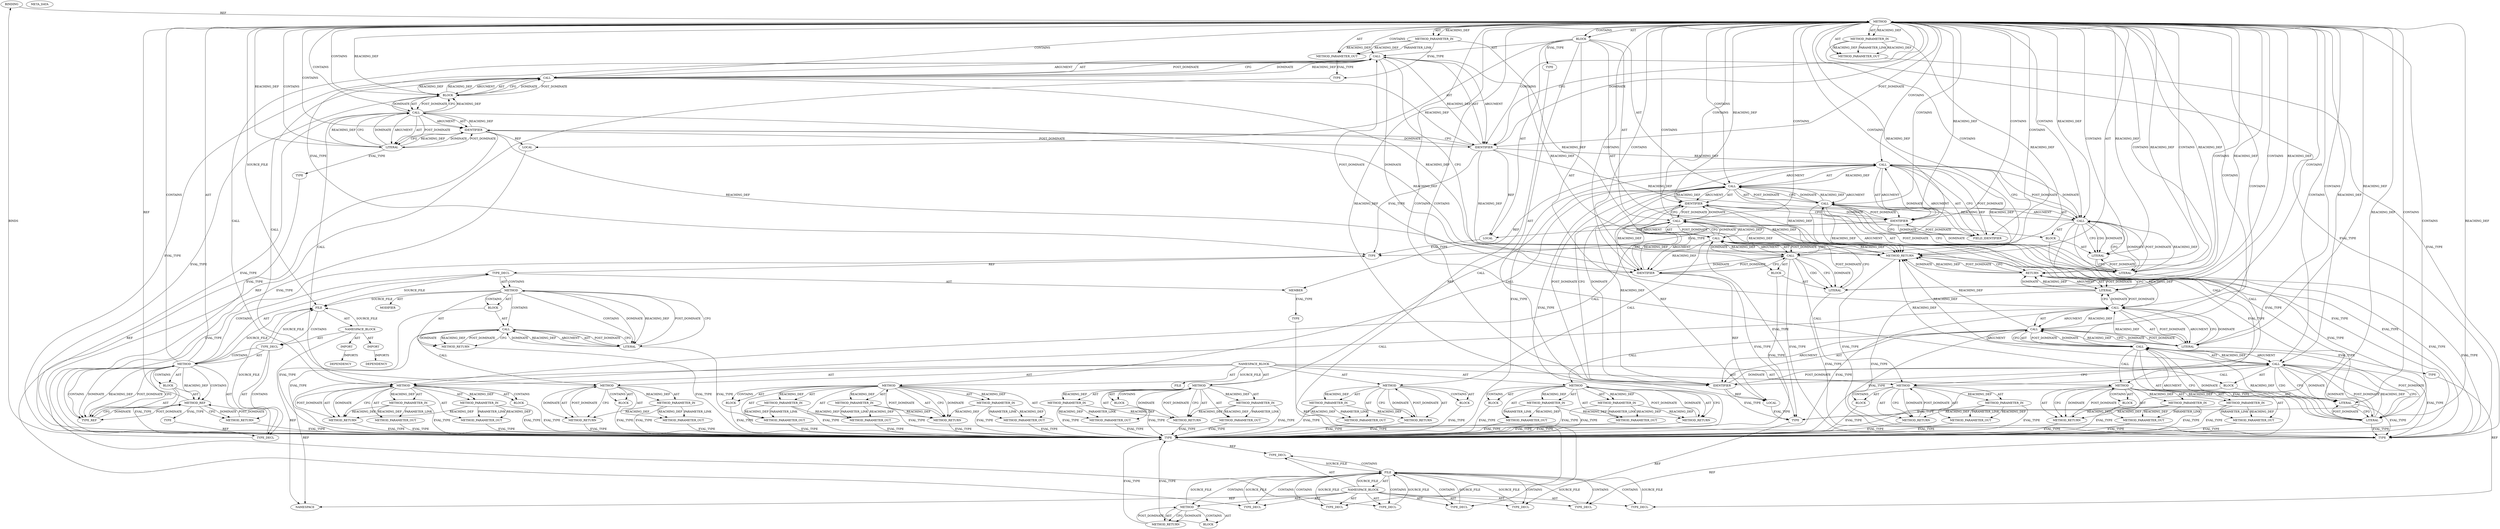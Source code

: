 digraph {
  "21474836480" [label="BINDING" METHOD_FULL_NAME="main" NAME="main" SIGNATURE="int(int,char[]*)"];
  "25769803776" [label="BLOCK" ARGUMENT_INDEX="-1" CODE="<empty>" ORDER="1" TYPE_FULL_NAME="ANY"];
  "25769803777" [label="BLOCK" ARGUMENT_INDEX="-1" CODE="{
	struct str_t container = {.data=\"This is a long string...\\0\"};
	char str[MAX_SIZE];
	// Often Misused String Management:
	// Buffer overflow with strcpy function
	strncpy(str, container.data, MAX_SIZE - 1);					/* FIX */
	str[MAX_SIZE - 1] = '\\0';
	return 0;
}" COLUMN_NUMBER="1" LINE_NUMBER="23" ORDER="3" TYPE_FULL_NAME="void"];
  "25769803778" [label="BLOCK" ARGUMENT_INDEX="1" CODE="<empty>" COLUMN_NUMBER="28" LINE_NUMBER="24" ORDER="1" TYPE_FULL_NAME="ANY"];
  "25769803779" [label="BLOCK" ARGUMENT_INDEX="1" CODE="<empty>" COLUMN_NUMBER="11" LINE_NUMBER="25" ORDER="1" TYPE_FULL_NAME="ANY"];
  "25769803780" [label="BLOCK" ARGUMENT_INDEX="1" CODE="<empty>" COLUMN_NUMBER="31" LINE_NUMBER="28" ORDER="1" TYPE_FULL_NAME="ANY"];
  "25769803781" [label="BLOCK" ARGUMENT_INDEX="1" CODE="<empty>" COLUMN_NUMBER="6" LINE_NUMBER="29" ORDER="1" TYPE_FULL_NAME="ANY"];
  "25769803782" [label="BLOCK" ARGUMENT_INDEX="-1" CODE="<empty>" COLUMN_NUMBER="1" LINE_NUMBER="1" ORDER="1" TYPE_FULL_NAME="ANY"];
  "25769803783" [label="BLOCK" ARGUMENT_INDEX="-1" CODE="<empty>" ORDER="1" TYPE_FULL_NAME="ANY"];
  "25769803784" [label="BLOCK" ARGUMENT_INDEX="1" CODE="<empty>" ORDER="1" TYPE_FULL_NAME="ANY"];
  "25769803785" [label="BLOCK" ARGUMENT_INDEX="1" CODE="<empty>" ORDER="1" TYPE_FULL_NAME="ANY"];
  "25769803786" [label="BLOCK" ARGUMENT_INDEX="1" CODE="<empty>" ORDER="1" TYPE_FULL_NAME="ANY"];
  "25769803787" [label="BLOCK" ARGUMENT_INDEX="1" CODE="<empty>" ORDER="1" TYPE_FULL_NAME="ANY"];
  "25769803788" [label="BLOCK" ARGUMENT_INDEX="1" CODE="<empty>" ORDER="1" TYPE_FULL_NAME="ANY"];
  "25769803789" [label="BLOCK" ARGUMENT_INDEX="1" CODE="<empty>" ORDER="1" TYPE_FULL_NAME="ANY"];
  "25769803790" [label="BLOCK" ARGUMENT_INDEX="1" CODE="<empty>" ORDER="1" TYPE_FULL_NAME="ANY"];
  "25769803791" [label="BLOCK" ARGUMENT_INDEX="1" CODE="<empty>" ORDER="1" TYPE_FULL_NAME="ANY"];
  "30064771072" [label="CALL" ARGUMENT_INDEX="-1" CODE="data[25]" COLUMN_NUMBER="7" DISPATCH_TYPE="STATIC_DISPATCH" LINE_NUMBER="19" METHOD_FULL_NAME="<operator>.arrayInitializer" NAME="<operator>.arrayInitializer" ORDER="1" SIGNATURE="" TYPE_FULL_NAME="ANY"];
  "30064771073" [label="CALL" ARGUMENT_INDEX="2" CODE="container = {.data=\"This is a long string...\\0\"}" COLUMN_NUMBER="15" DISPATCH_TYPE="STATIC_DISPATCH" LINE_NUMBER="24" METHOD_FULL_NAME="<operator>.assignment" NAME="<operator>.assignment" ORDER="2" SIGNATURE="" TYPE_FULL_NAME="str_t"];
  "30064771074" [label="CALL" ARGUMENT_INDEX="2" CODE="{.data=\"This is a long string...\\0\"}" COLUMN_NUMBER="27" DISPATCH_TYPE="STATIC_DISPATCH" LINE_NUMBER="24" METHOD_FULL_NAME="<operator>.arrayInitializer" NAME="<operator>.arrayInitializer" ORDER="2" SIGNATURE="" TYPE_FULL_NAME="ANY"];
  "30064771075" [label="CALL" ARGUMENT_INDEX="1" CODE=".data=\"This is a long string...\\0\"" COLUMN_NUMBER="28" DISPATCH_TYPE="STATIC_DISPATCH" LINE_NUMBER="24" METHOD_FULL_NAME="<operator>.assignment" NAME="<operator>.assignment" ORDER="1" SIGNATURE="" TYPE_FULL_NAME="ANY"];
  "30064771076" [label="CALL" ARGUMENT_INDEX="2" CODE="str[MAX_SIZE]" COLUMN_NUMBER="7" DISPATCH_TYPE="STATIC_DISPATCH" LINE_NUMBER="25" METHOD_FULL_NAME="<operator>.assignment" NAME="<operator>.assignment" ORDER="4" SIGNATURE="" TYPE_FULL_NAME="char[10]"];
  "30064771077" [label="CALL" ARGUMENT_INDEX="2" CODE="str[MAX_SIZE]" COLUMN_NUMBER="7" DISPATCH_TYPE="STATIC_DISPATCH" LINE_NUMBER="25" METHOD_FULL_NAME="<operator>.alloc" NAME="<operator>.alloc" ORDER="2" SIGNATURE="" TYPE_FULL_NAME="char[10]"];
  "30064771078" [label="CALL" ARGUMENT_INDEX="1" CODE="MAX_SIZE" COLUMN_NUMBER="11" DISPATCH_TYPE="INLINED" LINE_NUMBER="25" METHOD_FULL_NAME="misused_string_fct_container-good.c:16:16:MAX_SIZE:0" NAME="MAX_SIZE" ORDER="1" SIGNATURE="" TYPE_FULL_NAME="int"];
  "30064771079" [label="CALL" ARGUMENT_INDEX="-1" CODE="strncpy(str, container.data, MAX_SIZE - 1)" COLUMN_NUMBER="2" DISPATCH_TYPE="STATIC_DISPATCH" LINE_NUMBER="28" METHOD_FULL_NAME="strncpy" NAME="strncpy" ORDER="5" SIGNATURE="" TYPE_FULL_NAME="ANY"];
  "30064771080" [label="CALL" ARGUMENT_INDEX="2" CODE="container.data" COLUMN_NUMBER="15" DISPATCH_TYPE="STATIC_DISPATCH" LINE_NUMBER="28" METHOD_FULL_NAME="<operator>.fieldAccess" NAME="<operator>.fieldAccess" ORDER="2" SIGNATURE="" TYPE_FULL_NAME="ANY"];
  "30064771081" [label="CALL" ARGUMENT_INDEX="3" CODE="MAX_SIZE - 1" COLUMN_NUMBER="31" DISPATCH_TYPE="STATIC_DISPATCH" LINE_NUMBER="28" METHOD_FULL_NAME="<operator>.subtraction" NAME="<operator>.subtraction" ORDER="3" SIGNATURE="" TYPE_FULL_NAME="ANY"];
  "30064771082" [label="CALL" ARGUMENT_INDEX="1" CODE="MAX_SIZE" COLUMN_NUMBER="31" DISPATCH_TYPE="INLINED" LINE_NUMBER="28" METHOD_FULL_NAME="misused_string_fct_container-good.c:16:16:MAX_SIZE:0" NAME="MAX_SIZE" ORDER="1" SIGNATURE="" TYPE_FULL_NAME="int"];
  "30064771083" [label="CALL" ARGUMENT_INDEX="-1" CODE="str[MAX_SIZE - 1] = '\\0'" COLUMN_NUMBER="2" DISPATCH_TYPE="STATIC_DISPATCH" LINE_NUMBER="29" METHOD_FULL_NAME="<operator>.assignment" NAME="<operator>.assignment" ORDER="6" SIGNATURE="" TYPE_FULL_NAME="ANY"];
  "30064771084" [label="CALL" ARGUMENT_INDEX="1" CODE="str[MAX_SIZE - 1]" COLUMN_NUMBER="2" DISPATCH_TYPE="STATIC_DISPATCH" LINE_NUMBER="29" METHOD_FULL_NAME="<operator>.indirectIndexAccess" NAME="<operator>.indirectIndexAccess" ORDER="1" SIGNATURE="" TYPE_FULL_NAME="ANY"];
  "30064771085" [label="CALL" ARGUMENT_INDEX="2" CODE="MAX_SIZE - 1" COLUMN_NUMBER="6" DISPATCH_TYPE="STATIC_DISPATCH" LINE_NUMBER="29" METHOD_FULL_NAME="<operator>.subtraction" NAME="<operator>.subtraction" ORDER="2" SIGNATURE="" TYPE_FULL_NAME="ANY"];
  "30064771086" [label="CALL" ARGUMENT_INDEX="1" CODE="MAX_SIZE" COLUMN_NUMBER="6" DISPATCH_TYPE="INLINED" LINE_NUMBER="29" METHOD_FULL_NAME="misused_string_fct_container-good.c:16:16:MAX_SIZE:0" NAME="MAX_SIZE" ORDER="1" SIGNATURE="" TYPE_FULL_NAME="int"];
  "51539607552" [label="DEPENDENCY" DEPENDENCY_GROUP_ID="stdlib.h" NAME="stdlib.h" VERSION="include"];
  "51539607553" [label="DEPENDENCY" DEPENDENCY_GROUP_ID="string.h" NAME="string.h" VERSION="include"];
  "55834574848" [label="FIELD_IDENTIFIER" ARGUMENT_INDEX="2" CANONICAL_NAME="data" CODE="data" COLUMN_NUMBER="15" LINE_NUMBER="28" ORDER="2"];
  "60129542144" [label="FILE" CODE="<empty>" CONTENT="<empty>" NAME="misused_string_fct_container-good.c" ORDER="0"];
  "60129542145" [label="FILE" CODE="<empty>" CONTENT="<empty>" NAME="<includes>" ORDER="1"];
  "60129542146" [label="FILE" CODE="<empty>" CONTENT="<empty>" NAME="<unknown>" ORDER="0"];
  "68719476736" [label="IDENTIFIER" ARGUMENT_INDEX="1" CODE="container" COLUMN_NUMBER="15" LINE_NUMBER="24" NAME="container" ORDER="1" TYPE_FULL_NAME="str_t"];
  "68719476737" [label="IDENTIFIER" ARGUMENT_INDEX="1" CODE="data" COLUMN_NUMBER="29" LINE_NUMBER="24" NAME="data" ORDER="1" TYPE_FULL_NAME="ANY"];
  "68719476738" [label="IDENTIFIER" ARGUMENT_INDEX="1" CODE="str" COLUMN_NUMBER="7" LINE_NUMBER="25" NAME="str" ORDER="1" TYPE_FULL_NAME="char[10]"];
  "68719476739" [label="IDENTIFIER" ARGUMENT_INDEX="1" CODE="str" COLUMN_NUMBER="10" LINE_NUMBER="28" NAME="str" ORDER="1" TYPE_FULL_NAME="char[10]"];
  "68719476740" [label="IDENTIFIER" ARGUMENT_INDEX="1" CODE="container" COLUMN_NUMBER="15" LINE_NUMBER="28" NAME="container" ORDER="1" TYPE_FULL_NAME="str_t"];
  "68719476741" [label="IDENTIFIER" ARGUMENT_INDEX="1" CODE="str" COLUMN_NUMBER="2" LINE_NUMBER="29" NAME="str" ORDER="1" TYPE_FULL_NAME="char[10]"];
  "73014444032" [label="IMPORT" CODE="#include <stdlib.h>" COLUMN_NUMBER="1" IMPORTED_AS="stdlib.h" IMPORTED_ENTITY="stdlib.h" LINE_NUMBER="13" ORDER="1"];
  "73014444033" [label="IMPORT" CODE="#include <string.h>" COLUMN_NUMBER="1" IMPORTED_AS="string.h" IMPORTED_ENTITY="string.h" LINE_NUMBER="14" ORDER="2"];
  "90194313216" [label="LITERAL" ARGUMENT_INDEX="1" CODE="25" COLUMN_NUMBER="12" LINE_NUMBER="19" ORDER="1" TYPE_FULL_NAME="int"];
  "90194313217" [label="LITERAL" ARGUMENT_INDEX="2" CODE="\"This is a long string...\\0\"" COLUMN_NUMBER="34" LINE_NUMBER="24" ORDER="2" TYPE_FULL_NAME="char*"];
  "90194313218" [label="LITERAL" ARGUMENT_INDEX="1" CODE="10" COLUMN_NUMBER="11" LINE_NUMBER="25" ORDER="1" TYPE_FULL_NAME="int"];
  "90194313219" [label="LITERAL" ARGUMENT_INDEX="1" CODE="10" COLUMN_NUMBER="31" LINE_NUMBER="28" ORDER="1" TYPE_FULL_NAME="int"];
  "90194313220" [label="LITERAL" ARGUMENT_INDEX="2" CODE="1" COLUMN_NUMBER="42" LINE_NUMBER="28" ORDER="2" TYPE_FULL_NAME="int"];
  "90194313221" [label="LITERAL" ARGUMENT_INDEX="1" CODE="10" COLUMN_NUMBER="6" LINE_NUMBER="29" ORDER="1" TYPE_FULL_NAME="int"];
  "90194313222" [label="LITERAL" ARGUMENT_INDEX="2" CODE="1" COLUMN_NUMBER="17" LINE_NUMBER="29" ORDER="2" TYPE_FULL_NAME="int"];
  "90194313223" [label="LITERAL" ARGUMENT_INDEX="2" CODE="'\\0'" COLUMN_NUMBER="22" LINE_NUMBER="29" ORDER="2" TYPE_FULL_NAME="char"];
  "90194313224" [label="LITERAL" ARGUMENT_INDEX="-1" CODE="0" COLUMN_NUMBER="9" LINE_NUMBER="30" ORDER="1" TYPE_FULL_NAME="int"];
  "94489280512" [label="LOCAL" CODE="struct str_t container" COLUMN_NUMBER="15" GENERIC_SIGNATURE="<empty>" LINE_NUMBER="24" NAME="container" ORDER="1" TYPE_FULL_NAME="str_t"];
  "94489280513" [label="LOCAL" CODE="char str[MAX_SIZE]" COLUMN_NUMBER="7" GENERIC_SIGNATURE="<empty>" LINE_NUMBER="25" NAME="str" ORDER="3" TYPE_FULL_NAME="char[10]"];
  "94489280514" [label="LOCAL" CODE="data" COLUMN_NUMBER="29" GENERIC_SIGNATURE="<empty>" LINE_NUMBER="24" NAME="data" ORDER="0" TYPE_FULL_NAME="ANY"];
  "103079215104" [label="MEMBER" AST_PARENT_FULL_NAME="<empty>" AST_PARENT_TYPE="<empty>" CODE="data[25]" COLUMN_NUMBER="7" GENERIC_SIGNATURE="<empty>" LINE_NUMBER="19" NAME="data" ORDER="1" TYPE_FULL_NAME="char[25]"];
  "107374182400" [label="META_DATA" LANGUAGE="NEWC" OVERLAYS="base;controlflow;typerel;callgraph;dataflowOss" ROOT="/tmp/tmp.Jq5Gxb612j" VERSION="0.1"];
  "111669149696" [label="METHOD" AST_PARENT_FULL_NAME="<empty>" AST_PARENT_TYPE="<empty>" CODE="<empty>" COLUMN_NUMBER="1" FILENAME="misused_string_fct_container-good.c" FULL_NAME="str_t.<clinit>" GENERIC_SIGNATURE="<empty>" IS_EXTERNAL="false" LINE_NUMBER="18" NAME="<clinit>" ORDER="2" SIGNATURE=""];
  "111669149697" [label="METHOD" AST_PARENT_FULL_NAME="misused_string_fct_container-good.c:<global>" AST_PARENT_TYPE="TYPE_DECL" CODE="<global>" COLUMN_NUMBER="1" COLUMN_NUMBER_END="10" FILENAME="misused_string_fct_container-good.c" FULL_NAME="misused_string_fct_container-good.c:<global>" GENERIC_SIGNATURE="<empty>" IS_EXTERNAL="false" LINE_NUMBER="1" LINE_NUMBER_END="31" NAME="<global>" ORDER="1" SIGNATURE=""];
  "111669149698" [label="METHOD" AST_PARENT_FULL_NAME="misused_string_fct_container-good.c:<global>" AST_PARENT_TYPE="TYPE_DECL" CODE="int main(int argc, char *argv[])
{
	struct str_t container = {.data=\"This is a long string...\\0\"};
	char str[MAX_SIZE];
	// Often Misused String Management:
	// Buffer overflow with strcpy function
	strncpy(str, container.data, MAX_SIZE - 1);					/* FIX */
	str[MAX_SIZE - 1] = '\\0';
	return 0;
}" COLUMN_NUMBER="1" COLUMN_NUMBER_END="10" FILENAME="misused_string_fct_container-good.c" FULL_NAME="main" GENERIC_SIGNATURE="<empty>" IS_EXTERNAL="false" LINE_NUMBER="22" LINE_NUMBER_END="31" NAME="main" ORDER="1" SIGNATURE="int(int,char[]*)"];
  "111669149699" [label="METHOD" AST_PARENT_FULL_NAME="<includes>:<global>" AST_PARENT_TYPE="NAMESPACE_BLOCK" CODE="<global>" FILENAME="<includes>" FULL_NAME="<includes>:<global>" GENERIC_SIGNATURE="<empty>" IS_EXTERNAL="false" LINE_NUMBER="1" NAME="<global>" ORDER="1" SIGNATURE=""];
  "111669149700" [label="METHOD" AST_PARENT_FULL_NAME="<global>" AST_PARENT_TYPE="NAMESPACE_BLOCK" CODE="<empty>" FILENAME="<empty>" FULL_NAME="<operator>.arrayInitializer" GENERIC_SIGNATURE="<empty>" IS_EXTERNAL="true" NAME="<operator>.arrayInitializer" ORDER="0" SIGNATURE=""];
  "111669149701" [label="METHOD" AST_PARENT_FULL_NAME="<global>" AST_PARENT_TYPE="NAMESPACE_BLOCK" CODE="<empty>" FILENAME="<empty>" FULL_NAME="<operator>.assignment" GENERIC_SIGNATURE="<empty>" IS_EXTERNAL="true" NAME="<operator>.assignment" ORDER="0" SIGNATURE=""];
  "111669149702" [label="METHOD" AST_PARENT_FULL_NAME="<global>" AST_PARENT_TYPE="NAMESPACE_BLOCK" CODE="<empty>" FILENAME="<empty>" FULL_NAME="<operator>.alloc" GENERIC_SIGNATURE="<empty>" IS_EXTERNAL="true" NAME="<operator>.alloc" ORDER="0" SIGNATURE=""];
  "111669149703" [label="METHOD" AST_PARENT_FULL_NAME="<global>" AST_PARENT_TYPE="NAMESPACE_BLOCK" CODE="<empty>" FILENAME="misused_string_fct_container-good.c" FULL_NAME="misused_string_fct_container-good.c:16:16:MAX_SIZE:0" GENERIC_SIGNATURE="<empty>" IS_EXTERNAL="true" LINE_NUMBER="16" LINE_NUMBER_END="16" NAME="MAX_SIZE" ORDER="0" SIGNATURE=""];
  "111669149704" [label="METHOD" AST_PARENT_FULL_NAME="<global>" AST_PARENT_TYPE="NAMESPACE_BLOCK" CODE="<empty>" FILENAME="<empty>" FULL_NAME="strncpy" GENERIC_SIGNATURE="<empty>" IS_EXTERNAL="true" NAME="strncpy" ORDER="0" SIGNATURE=""];
  "111669149705" [label="METHOD" AST_PARENT_FULL_NAME="<global>" AST_PARENT_TYPE="NAMESPACE_BLOCK" CODE="<empty>" FILENAME="<empty>" FULL_NAME="<operator>.fieldAccess" GENERIC_SIGNATURE="<empty>" IS_EXTERNAL="true" NAME="<operator>.fieldAccess" ORDER="0" SIGNATURE=""];
  "111669149706" [label="METHOD" AST_PARENT_FULL_NAME="<global>" AST_PARENT_TYPE="NAMESPACE_BLOCK" CODE="<empty>" FILENAME="<empty>" FULL_NAME="<operator>.subtraction" GENERIC_SIGNATURE="<empty>" IS_EXTERNAL="true" NAME="<operator>.subtraction" ORDER="0" SIGNATURE=""];
  "111669149707" [label="METHOD" AST_PARENT_FULL_NAME="<global>" AST_PARENT_TYPE="NAMESPACE_BLOCK" CODE="<empty>" FILENAME="<empty>" FULL_NAME="<operator>.indirectIndexAccess" GENERIC_SIGNATURE="<empty>" IS_EXTERNAL="true" NAME="<operator>.indirectIndexAccess" ORDER="0" SIGNATURE=""];
  "115964116992" [label="METHOD_PARAMETER_IN" CODE="int argc" COLUMN_NUMBER="10" EVALUATION_STRATEGY="BY_VALUE" INDEX="1" IS_VARIADIC="false" LINE_NUMBER="22" NAME="argc" ORDER="1" TYPE_FULL_NAME="int"];
  "115964116993" [label="METHOD_PARAMETER_IN" CODE="char *argv[]" COLUMN_NUMBER="20" EVALUATION_STRATEGY="BY_VALUE" INDEX="2" IS_VARIADIC="false" LINE_NUMBER="22" NAME="argv" ORDER="2" TYPE_FULL_NAME="char[]*"];
  "115964116994" [label="METHOD_PARAMETER_IN" CODE="p1" EVALUATION_STRATEGY="BY_VALUE" INDEX="1" IS_VARIADIC="false" NAME="p1" ORDER="1" TYPE_FULL_NAME="ANY"];
  "115964116995" [label="METHOD_PARAMETER_IN" CODE="p1" EVALUATION_STRATEGY="BY_VALUE" INDEX="1" IS_VARIADIC="false" NAME="p1" ORDER="1" TYPE_FULL_NAME="ANY"];
  "115964116996" [label="METHOD_PARAMETER_IN" CODE="p2" EVALUATION_STRATEGY="BY_VALUE" INDEX="2" IS_VARIADIC="false" NAME="p2" ORDER="2" TYPE_FULL_NAME="ANY"];
  "115964116997" [label="METHOD_PARAMETER_IN" CODE="p1" EVALUATION_STRATEGY="BY_VALUE" INDEX="1" IS_VARIADIC="false" NAME="p1" ORDER="1" TYPE_FULL_NAME="ANY"];
  "115964116998" [label="METHOD_PARAMETER_IN" CODE="p0" EVALUATION_STRATEGY="BY_VALUE" INDEX="0" IS_VARIADIC="false" NAME="p0" ORDER="0" TYPE_FULL_NAME="ANY"];
  "115964116999" [label="METHOD_PARAMETER_IN" CODE="p1" EVALUATION_STRATEGY="BY_VALUE" INDEX="1" IS_VARIADIC="false" NAME="p1" ORDER="1" TYPE_FULL_NAME="ANY"];
  "115964117000" [label="METHOD_PARAMETER_IN" CODE="p2" EVALUATION_STRATEGY="BY_VALUE" INDEX="2" IS_VARIADIC="false" NAME="p2" ORDER="2" TYPE_FULL_NAME="ANY"];
  "115964117001" [label="METHOD_PARAMETER_IN" CODE="p3" EVALUATION_STRATEGY="BY_VALUE" INDEX="3" IS_VARIADIC="false" NAME="p3" ORDER="3" TYPE_FULL_NAME="ANY"];
  "115964117002" [label="METHOD_PARAMETER_IN" CODE="p1" EVALUATION_STRATEGY="BY_VALUE" INDEX="1" IS_VARIADIC="false" NAME="p1" ORDER="1" TYPE_FULL_NAME="ANY"];
  "115964117003" [label="METHOD_PARAMETER_IN" CODE="p2" EVALUATION_STRATEGY="BY_VALUE" INDEX="2" IS_VARIADIC="false" NAME="p2" ORDER="2" TYPE_FULL_NAME="ANY"];
  "115964117004" [label="METHOD_PARAMETER_IN" CODE="p1" EVALUATION_STRATEGY="BY_VALUE" INDEX="1" IS_VARIADIC="false" NAME="p1" ORDER="1" TYPE_FULL_NAME="ANY"];
  "115964117005" [label="METHOD_PARAMETER_IN" CODE="p2" EVALUATION_STRATEGY="BY_VALUE" INDEX="2" IS_VARIADIC="false" NAME="p2" ORDER="2" TYPE_FULL_NAME="ANY"];
  "115964117006" [label="METHOD_PARAMETER_IN" CODE="p1" EVALUATION_STRATEGY="BY_VALUE" INDEX="1" IS_VARIADIC="false" NAME="p1" ORDER="1" TYPE_FULL_NAME="ANY"];
  "115964117007" [label="METHOD_PARAMETER_IN" CODE="p2" EVALUATION_STRATEGY="BY_VALUE" INDEX="2" IS_VARIADIC="false" NAME="p2" ORDER="2" TYPE_FULL_NAME="ANY"];
  "120259084288" [label="METHOD_PARAMETER_OUT" CODE="int argc" COLUMN_NUMBER="10" EVALUATION_STRATEGY="BY_VALUE" INDEX="1" IS_VARIADIC="false" LINE_NUMBER="22" NAME="argc" ORDER="1" TYPE_FULL_NAME="int"];
  "120259084289" [label="METHOD_PARAMETER_OUT" CODE="char *argv[]" COLUMN_NUMBER="20" EVALUATION_STRATEGY="BY_VALUE" INDEX="2" IS_VARIADIC="false" LINE_NUMBER="22" NAME="argv" ORDER="2" TYPE_FULL_NAME="char[]*"];
  "120259084290" [label="METHOD_PARAMETER_OUT" CODE="p1" EVALUATION_STRATEGY="BY_VALUE" INDEX="1" IS_VARIADIC="false" NAME="p1" ORDER="1" TYPE_FULL_NAME="ANY"];
  "120259084291" [label="METHOD_PARAMETER_OUT" CODE="p1" EVALUATION_STRATEGY="BY_VALUE" INDEX="1" IS_VARIADIC="false" NAME="p1" ORDER="1" TYPE_FULL_NAME="ANY"];
  "120259084292" [label="METHOD_PARAMETER_OUT" CODE="p2" EVALUATION_STRATEGY="BY_VALUE" INDEX="2" IS_VARIADIC="false" NAME="p2" ORDER="2" TYPE_FULL_NAME="ANY"];
  "120259084293" [label="METHOD_PARAMETER_OUT" CODE="p1" EVALUATION_STRATEGY="BY_VALUE" INDEX="1" IS_VARIADIC="false" NAME="p1" ORDER="1" TYPE_FULL_NAME="ANY"];
  "120259084294" [label="METHOD_PARAMETER_OUT" CODE="p0" EVALUATION_STRATEGY="BY_VALUE" INDEX="0" IS_VARIADIC="false" NAME="p0" ORDER="0" TYPE_FULL_NAME="ANY"];
  "120259084295" [label="METHOD_PARAMETER_OUT" CODE="p1" EVALUATION_STRATEGY="BY_VALUE" INDEX="1" IS_VARIADIC="false" NAME="p1" ORDER="1" TYPE_FULL_NAME="ANY"];
  "120259084296" [label="METHOD_PARAMETER_OUT" CODE="p2" EVALUATION_STRATEGY="BY_VALUE" INDEX="2" IS_VARIADIC="false" NAME="p2" ORDER="2" TYPE_FULL_NAME="ANY"];
  "120259084297" [label="METHOD_PARAMETER_OUT" CODE="p3" EVALUATION_STRATEGY="BY_VALUE" INDEX="3" IS_VARIADIC="false" NAME="p3" ORDER="3" TYPE_FULL_NAME="ANY"];
  "120259084298" [label="METHOD_PARAMETER_OUT" CODE="p1" EVALUATION_STRATEGY="BY_VALUE" INDEX="1" IS_VARIADIC="false" NAME="p1" ORDER="1" TYPE_FULL_NAME="ANY"];
  "120259084299" [label="METHOD_PARAMETER_OUT" CODE="p2" EVALUATION_STRATEGY="BY_VALUE" INDEX="2" IS_VARIADIC="false" NAME="p2" ORDER="2" TYPE_FULL_NAME="ANY"];
  "120259084300" [label="METHOD_PARAMETER_OUT" CODE="p1" EVALUATION_STRATEGY="BY_VALUE" INDEX="1" IS_VARIADIC="false" NAME="p1" ORDER="1" TYPE_FULL_NAME="ANY"];
  "120259084301" [label="METHOD_PARAMETER_OUT" CODE="p2" EVALUATION_STRATEGY="BY_VALUE" INDEX="2" IS_VARIADIC="false" NAME="p2" ORDER="2" TYPE_FULL_NAME="ANY"];
  "120259084302" [label="METHOD_PARAMETER_OUT" CODE="p1" EVALUATION_STRATEGY="BY_VALUE" INDEX="1" IS_VARIADIC="false" NAME="p1" ORDER="1" TYPE_FULL_NAME="ANY"];
  "120259084303" [label="METHOD_PARAMETER_OUT" CODE="p2" EVALUATION_STRATEGY="BY_VALUE" INDEX="2" IS_VARIADIC="false" NAME="p2" ORDER="2" TYPE_FULL_NAME="ANY"];
  "124554051584" [label="METHOD_REF" ARGUMENT_INDEX="2" CODE="main" COLUMN_NUMBER="1" LINE_NUMBER="22" METHOD_FULL_NAME="main" ORDER="2" TYPE_FULL_NAME="main"];
  "128849018880" [label="METHOD_RETURN" CODE="RET" COLUMN_NUMBER="1" EVALUATION_STRATEGY="BY_VALUE" LINE_NUMBER="18" ORDER="3" TYPE_FULL_NAME="ANY"];
  "128849018881" [label="METHOD_RETURN" CODE="RET" COLUMN_NUMBER="1" EVALUATION_STRATEGY="BY_VALUE" LINE_NUMBER="22" ORDER="4" TYPE_FULL_NAME="int"];
  "128849018882" [label="METHOD_RETURN" CODE="RET" COLUMN_NUMBER="1" EVALUATION_STRATEGY="BY_VALUE" LINE_NUMBER="1" ORDER="2" TYPE_FULL_NAME="ANY"];
  "128849018883" [label="METHOD_RETURN" CODE="RET" EVALUATION_STRATEGY="BY_VALUE" LINE_NUMBER="1" ORDER="2" TYPE_FULL_NAME="ANY"];
  "128849018884" [label="METHOD_RETURN" CODE="RET" EVALUATION_STRATEGY="BY_VALUE" ORDER="2" TYPE_FULL_NAME="ANY"];
  "128849018885" [label="METHOD_RETURN" CODE="RET" EVALUATION_STRATEGY="BY_VALUE" ORDER="2" TYPE_FULL_NAME="ANY"];
  "128849018886" [label="METHOD_RETURN" CODE="RET" EVALUATION_STRATEGY="BY_VALUE" ORDER="2" TYPE_FULL_NAME="ANY"];
  "128849018887" [label="METHOD_RETURN" CODE="RET" EVALUATION_STRATEGY="BY_VALUE" ORDER="2" TYPE_FULL_NAME="ANY"];
  "128849018888" [label="METHOD_RETURN" CODE="RET" EVALUATION_STRATEGY="BY_VALUE" ORDER="2" TYPE_FULL_NAME="ANY"];
  "128849018889" [label="METHOD_RETURN" CODE="RET" EVALUATION_STRATEGY="BY_VALUE" ORDER="2" TYPE_FULL_NAME="ANY"];
  "128849018890" [label="METHOD_RETURN" CODE="RET" EVALUATION_STRATEGY="BY_VALUE" ORDER="2" TYPE_FULL_NAME="ANY"];
  "128849018891" [label="METHOD_RETURN" CODE="RET" EVALUATION_STRATEGY="BY_VALUE" ORDER="2" TYPE_FULL_NAME="ANY"];
  "133143986176" [label="MODIFIER" CODE="<empty>" MODIFIER_TYPE="STATIC" ORDER="2"];
  "137438953472" [label="NAMESPACE" CODE="<empty>" NAME="<global>" ORDER="-1"];
  "141733920768" [label="NAMESPACE_BLOCK" CODE="<empty>" FILENAME="<unknown>" FULL_NAME="<global>" NAME="<global>" ORDER="1"];
  "141733920769" [label="NAMESPACE_BLOCK" CODE="<empty>" FILENAME="misused_string_fct_container-good.c" FULL_NAME="misused_string_fct_container-good.c:<global>" NAME="<global>" ORDER="1"];
  "141733920770" [label="NAMESPACE_BLOCK" CODE="<empty>" FILENAME="<includes>" FULL_NAME="<includes>:<global>" NAME="<global>" ORDER="1"];
  "146028888064" [label="RETURN" ARGUMENT_INDEX="-1" CODE="return 0;" COLUMN_NUMBER="2" LINE_NUMBER="30" ORDER="7"];
  "163208757248" [label="TYPE" FULL_NAME="ANY" NAME="ANY" TYPE_DECL_FULL_NAME="ANY"];
  "163208757249" [label="TYPE" FULL_NAME="char" NAME="char" TYPE_DECL_FULL_NAME="char"];
  "163208757250" [label="TYPE" FULL_NAME="char*" NAME="char*" TYPE_DECL_FULL_NAME="char*"];
  "163208757251" [label="TYPE" FULL_NAME="char[10]" NAME="char[10]" TYPE_DECL_FULL_NAME="char[10]"];
  "163208757252" [label="TYPE" FULL_NAME="char[25]" NAME="char[25]" TYPE_DECL_FULL_NAME="char[25]"];
  "163208757253" [label="TYPE" FULL_NAME="char[]*" NAME="char[]*" TYPE_DECL_FULL_NAME="char[]*"];
  "163208757254" [label="TYPE" FULL_NAME="int" NAME="int" TYPE_DECL_FULL_NAME="int"];
  "163208757255" [label="TYPE" FULL_NAME="main" NAME="main" TYPE_DECL_FULL_NAME="main"];
  "163208757256" [label="TYPE" FULL_NAME="str_t" NAME="str_t" TYPE_DECL_FULL_NAME="str_t"];
  "163208757257" [label="TYPE" FULL_NAME="void" NAME="void" TYPE_DECL_FULL_NAME="void"];
  "171798691840" [label="TYPE_DECL" AST_PARENT_FULL_NAME="" AST_PARENT_TYPE="" CODE="struct str_t {
	char data[25];
}" COLUMN_NUMBER="1" FILENAME="misused_string_fct_container-good.c" FULL_NAME="str_t" GENERIC_SIGNATURE="<empty>" IS_EXTERNAL="false" LINE_NUMBER="18" NAME="str_t" ORDER="1"];
  "171798691841" [label="TYPE_DECL" AST_PARENT_FULL_NAME="misused_string_fct_container-good.c:<global>" AST_PARENT_TYPE="TYPE_DECL" CODE="main" COLUMN_NUMBER="1" FILENAME="misused_string_fct_container-good.c" FULL_NAME="main" GENERIC_SIGNATURE="<empty>" IS_EXTERNAL="false" LINE_NUMBER="22" NAME="main" ORDER="1"];
  "171798691842" [label="TYPE_DECL" AST_PARENT_FULL_NAME="misused_string_fct_container-good.c:<global>" AST_PARENT_TYPE="NAMESPACE_BLOCK" CODE="<global>" COLUMN_NUMBER="1" FILENAME="misused_string_fct_container-good.c" FULL_NAME="misused_string_fct_container-good.c:<global>" GENERIC_SIGNATURE="<empty>" IS_EXTERNAL="false" LINE_NUMBER="1" NAME="<global>" ORDER="3"];
  "171798691843" [label="TYPE_DECL" AST_PARENT_FULL_NAME="<includes>:<global>" AST_PARENT_TYPE="NAMESPACE_BLOCK" CODE="ANY" FILENAME="<includes>" FULL_NAME="ANY" GENERIC_SIGNATURE="<empty>" IS_EXTERNAL="true" NAME="ANY" ORDER="-1"];
  "171798691844" [label="TYPE_DECL" AST_PARENT_FULL_NAME="<includes>:<global>" AST_PARENT_TYPE="NAMESPACE_BLOCK" CODE="char" FILENAME="<includes>" FULL_NAME="char" GENERIC_SIGNATURE="<empty>" IS_EXTERNAL="true" NAME="char" ORDER="-1"];
  "171798691845" [label="TYPE_DECL" AST_PARENT_FULL_NAME="<includes>:<global>" AST_PARENT_TYPE="NAMESPACE_BLOCK" CODE="char*" FILENAME="<includes>" FULL_NAME="char*" GENERIC_SIGNATURE="<empty>" IS_EXTERNAL="true" NAME="char*" ORDER="-1"];
  "171798691846" [label="TYPE_DECL" AST_PARENT_FULL_NAME="<includes>:<global>" AST_PARENT_TYPE="NAMESPACE_BLOCK" CODE="char[10]" FILENAME="<includes>" FULL_NAME="char[10]" GENERIC_SIGNATURE="<empty>" IS_EXTERNAL="true" NAME="char[10]" ORDER="-1"];
  "171798691847" [label="TYPE_DECL" AST_PARENT_FULL_NAME="<includes>:<global>" AST_PARENT_TYPE="NAMESPACE_BLOCK" CODE="char[25]" FILENAME="<includes>" FULL_NAME="char[25]" GENERIC_SIGNATURE="<empty>" IS_EXTERNAL="true" NAME="char[25]" ORDER="-1"];
  "171798691848" [label="TYPE_DECL" AST_PARENT_FULL_NAME="<includes>:<global>" AST_PARENT_TYPE="NAMESPACE_BLOCK" CODE="char[]*" FILENAME="<includes>" FULL_NAME="char[]*" GENERIC_SIGNATURE="<empty>" IS_EXTERNAL="true" NAME="char[]*" ORDER="-1"];
  "171798691849" [label="TYPE_DECL" AST_PARENT_FULL_NAME="<includes>:<global>" AST_PARENT_TYPE="NAMESPACE_BLOCK" CODE="int" FILENAME="<includes>" FULL_NAME="int" GENERIC_SIGNATURE="<empty>" IS_EXTERNAL="true" NAME="int" ORDER="-1"];
  "171798691850" [label="TYPE_DECL" AST_PARENT_FULL_NAME="<includes>:<global>" AST_PARENT_TYPE="NAMESPACE_BLOCK" CODE="void" FILENAME="<includes>" FULL_NAME="void" GENERIC_SIGNATURE="<empty>" IS_EXTERNAL="true" NAME="void" ORDER="-1"];
  "180388626432" [label="TYPE_REF" ARGUMENT_INDEX="1" CODE="struct str_t {
	char data[25];
}" COLUMN_NUMBER="1" LINE_NUMBER="18" ORDER="1" TYPE_FULL_NAME="str_t"];
  "21474836480" -> "111669149698" [label="REF" ];
  "25769803776" -> "30064771072" [label="AST" ];
  "25769803776" -> "163208757248" [label="EVAL_TYPE" ];
  "25769803777" -> "94489280512" [label="AST" ];
  "25769803777" -> "30064771073" [label="AST" ];
  "25769803777" -> "94489280513" [label="AST" ];
  "25769803777" -> "30064771076" [label="AST" ];
  "25769803777" -> "30064771079" [label="AST" ];
  "25769803777" -> "30064771083" [label="AST" ];
  "25769803777" -> "146028888064" [label="AST" ];
  "25769803777" -> "94489280514" [label="AST" ];
  "25769803777" -> "163208757257" [label="EVAL_TYPE" ];
  "25769803778" -> "30064771075" [label="AST" ];
  "25769803778" -> "30064771074" [label="CFG" ];
  "25769803778" -> "30064771074" [label="DOMINATE" ];
  "25769803778" -> "163208757248" [label="EVAL_TYPE" ];
  "25769803778" -> "30064771075" [label="POST_DOMINATE" ];
  "25769803778" -> "30064771074" [label="REACHING_DEF" property="<empty>"];
  "25769803778" -> "30064771074" [label="REACHING_DEF" property=""];
  "25769803779" -> "90194313218" [label="AST" ];
  "25769803779" -> "163208757248" [label="EVAL_TYPE" ];
  "25769803780" -> "90194313219" [label="AST" ];
  "25769803780" -> "163208757248" [label="EVAL_TYPE" ];
  "25769803781" -> "90194313221" [label="AST" ];
  "25769803781" -> "163208757248" [label="EVAL_TYPE" ];
  "25769803782" -> "180388626432" [label="AST" ];
  "25769803782" -> "124554051584" [label="AST" ];
  "25769803782" -> "163208757248" [label="EVAL_TYPE" ];
  "25769803783" -> "163208757248" [label="EVAL_TYPE" ];
  "25769803784" -> "163208757248" [label="EVAL_TYPE" ];
  "25769803785" -> "163208757248" [label="EVAL_TYPE" ];
  "25769803786" -> "163208757248" [label="EVAL_TYPE" ];
  "25769803787" -> "163208757248" [label="EVAL_TYPE" ];
  "25769803788" -> "163208757248" [label="EVAL_TYPE" ];
  "25769803789" -> "163208757248" [label="EVAL_TYPE" ];
  "25769803790" -> "163208757248" [label="EVAL_TYPE" ];
  "25769803791" -> "163208757248" [label="EVAL_TYPE" ];
  "30064771072" -> "90194313216" [label="ARGUMENT" ];
  "30064771072" -> "90194313216" [label="AST" ];
  "30064771072" -> "111669149700" [label="CALL" ];
  "30064771072" -> "128849018880" [label="CFG" ];
  "30064771072" -> "128849018880" [label="DOMINATE" ];
  "30064771072" -> "163208757248" [label="EVAL_TYPE" ];
  "30064771072" -> "90194313216" [label="POST_DOMINATE" ];
  "30064771072" -> "128849018880" [label="REACHING_DEF" property="data[25]"];
  "30064771073" -> "68719476736" [label="ARGUMENT" ];
  "30064771073" -> "30064771074" [label="ARGUMENT" ];
  "30064771073" -> "68719476736" [label="AST" ];
  "30064771073" -> "30064771074" [label="AST" ];
  "30064771073" -> "111669149701" [label="CALL" ];
  "30064771073" -> "68719476738" [label="CFG" ];
  "30064771073" -> "68719476738" [label="DOMINATE" ];
  "30064771073" -> "163208757256" [label="EVAL_TYPE" ];
  "30064771073" -> "30064771074" [label="POST_DOMINATE" ];
  "30064771073" -> "128849018881" [label="REACHING_DEF" property="container = {.data=\"This is a long string...\\0\"}"];
  "30064771074" -> "25769803778" [label="ARGUMENT" ];
  "30064771074" -> "25769803778" [label="AST" ];
  "30064771074" -> "111669149700" [label="CALL" ];
  "30064771074" -> "30064771073" [label="CFG" ];
  "30064771074" -> "30064771073" [label="DOMINATE" ];
  "30064771074" -> "163208757248" [label="EVAL_TYPE" ];
  "30064771074" -> "25769803778" [label="POST_DOMINATE" ];
  "30064771074" -> "68719476736" [label="REACHING_DEF" property="{.data=\"This is a long string...\\0\"}"];
  "30064771074" -> "30064771073" [label="REACHING_DEF" property="{.data=\"This is a long string...\\0\"}"];
  "30064771074" -> "128849018881" [label="REACHING_DEF" property="{.data=\"This is a long string...\\0\"}"];
  "30064771075" -> "68719476737" [label="ARGUMENT" ];
  "30064771075" -> "90194313217" [label="ARGUMENT" ];
  "30064771075" -> "68719476737" [label="AST" ];
  "30064771075" -> "90194313217" [label="AST" ];
  "30064771075" -> "111669149701" [label="CALL" ];
  "30064771075" -> "25769803778" [label="CFG" ];
  "30064771075" -> "25769803778" [label="DOMINATE" ];
  "30064771075" -> "163208757248" [label="EVAL_TYPE" ];
  "30064771075" -> "90194313217" [label="POST_DOMINATE" ];
  "30064771075" -> "25769803778" [label="REACHING_DEF" property=".data=\"This is a long string...\\0\""];
  "30064771075" -> "128849018881" [label="REACHING_DEF" property=".data=\"This is a long string...\\0\""];
  "30064771076" -> "68719476738" [label="ARGUMENT" ];
  "30064771076" -> "30064771077" [label="ARGUMENT" ];
  "30064771076" -> "68719476738" [label="AST" ];
  "30064771076" -> "30064771077" [label="AST" ];
  "30064771076" -> "111669149701" [label="CALL" ];
  "30064771076" -> "68719476739" [label="CFG" ];
  "30064771076" -> "68719476739" [label="DOMINATE" ];
  "30064771076" -> "163208757251" [label="EVAL_TYPE" ];
  "30064771076" -> "30064771077" [label="POST_DOMINATE" ];
  "30064771076" -> "128849018881" [label="REACHING_DEF" property="str[MAX_SIZE]"];
  "30064771077" -> "30064771078" [label="ARGUMENT" ];
  "30064771077" -> "30064771078" [label="AST" ];
  "30064771077" -> "111669149702" [label="CALL" ];
  "30064771077" -> "30064771076" [label="CFG" ];
  "30064771077" -> "30064771076" [label="DOMINATE" ];
  "30064771077" -> "163208757251" [label="EVAL_TYPE" ];
  "30064771077" -> "30064771078" [label="POST_DOMINATE" ];
  "30064771077" -> "90194313218" [label="POST_DOMINATE" ];
  "30064771077" -> "68719476738" [label="REACHING_DEF" property="str[MAX_SIZE]"];
  "30064771077" -> "30064771076" [label="REACHING_DEF" property="str[MAX_SIZE]"];
  "30064771077" -> "128849018881" [label="REACHING_DEF" property="str[MAX_SIZE]"];
  "30064771078" -> "25769803779" [label="AST" ];
  "30064771078" -> "111669149703" [label="CALL" ];
  "30064771078" -> "90194313218" [label="CDG" ];
  "30064771078" -> "90194313218" [label="CFG" ];
  "30064771078" -> "30064771077" [label="CFG" ];
  "30064771078" -> "30064771077" [label="DOMINATE" ];
  "30064771078" -> "90194313218" [label="DOMINATE" ];
  "30064771078" -> "163208757254" [label="EVAL_TYPE" ];
  "30064771078" -> "68719476738" [label="POST_DOMINATE" ];
  "30064771078" -> "30064771077" [label="REACHING_DEF" property="MAX_SIZE"];
  "30064771079" -> "68719476739" [label="ARGUMENT" ];
  "30064771079" -> "30064771080" [label="ARGUMENT" ];
  "30064771079" -> "30064771081" [label="ARGUMENT" ];
  "30064771079" -> "68719476739" [label="AST" ];
  "30064771079" -> "30064771080" [label="AST" ];
  "30064771079" -> "30064771081" [label="AST" ];
  "30064771079" -> "111669149704" [label="CALL" ];
  "30064771079" -> "68719476741" [label="CFG" ];
  "30064771079" -> "68719476741" [label="DOMINATE" ];
  "30064771079" -> "163208757248" [label="EVAL_TYPE" ];
  "30064771079" -> "30064771081" [label="POST_DOMINATE" ];
  "30064771079" -> "128849018881" [label="REACHING_DEF" property="strncpy(str, container.data, MAX_SIZE - 1)"];
  "30064771080" -> "68719476740" [label="ARGUMENT" ];
  "30064771080" -> "55834574848" [label="ARGUMENT" ];
  "30064771080" -> "68719476740" [label="AST" ];
  "30064771080" -> "55834574848" [label="AST" ];
  "30064771080" -> "111669149705" [label="CALL" ];
  "30064771080" -> "30064771082" [label="CFG" ];
  "30064771080" -> "30064771082" [label="DOMINATE" ];
  "30064771080" -> "163208757248" [label="EVAL_TYPE" ];
  "30064771080" -> "55834574848" [label="POST_DOMINATE" ];
  "30064771080" -> "30064771079" [label="REACHING_DEF" property="container.data"];
  "30064771080" -> "128849018881" [label="REACHING_DEF" property="container.data"];
  "30064771080" -> "103079215104" [label="REF" ];
  "30064771081" -> "30064771082" [label="ARGUMENT" ];
  "30064771081" -> "90194313220" [label="ARGUMENT" ];
  "30064771081" -> "30064771082" [label="AST" ];
  "30064771081" -> "90194313220" [label="AST" ];
  "30064771081" -> "111669149706" [label="CALL" ];
  "30064771081" -> "30064771079" [label="CFG" ];
  "30064771081" -> "30064771079" [label="DOMINATE" ];
  "30064771081" -> "163208757248" [label="EVAL_TYPE" ];
  "30064771081" -> "90194313220" [label="POST_DOMINATE" ];
  "30064771081" -> "30064771079" [label="REACHING_DEF" property="MAX_SIZE - 1"];
  "30064771082" -> "25769803780" [label="AST" ];
  "30064771082" -> "111669149703" [label="CALL" ];
  "30064771082" -> "90194313219" [label="CDG" ];
  "30064771082" -> "90194313219" [label="CFG" ];
  "30064771082" -> "90194313220" [label="CFG" ];
  "30064771082" -> "90194313220" [label="DOMINATE" ];
  "30064771082" -> "90194313219" [label="DOMINATE" ];
  "30064771082" -> "163208757254" [label="EVAL_TYPE" ];
  "30064771082" -> "30064771080" [label="POST_DOMINATE" ];
  "30064771082" -> "30064771081" [label="REACHING_DEF" property="MAX_SIZE"];
  "30064771083" -> "30064771084" [label="ARGUMENT" ];
  "30064771083" -> "90194313223" [label="ARGUMENT" ];
  "30064771083" -> "30064771084" [label="AST" ];
  "30064771083" -> "90194313223" [label="AST" ];
  "30064771083" -> "111669149701" [label="CALL" ];
  "30064771083" -> "90194313224" [label="CFG" ];
  "30064771083" -> "90194313224" [label="DOMINATE" ];
  "30064771083" -> "163208757248" [label="EVAL_TYPE" ];
  "30064771083" -> "90194313223" [label="POST_DOMINATE" ];
  "30064771083" -> "128849018881" [label="REACHING_DEF" property="str[MAX_SIZE - 1] = '\\0'"];
  "30064771084" -> "68719476741" [label="ARGUMENT" ];
  "30064771084" -> "30064771085" [label="ARGUMENT" ];
  "30064771084" -> "68719476741" [label="AST" ];
  "30064771084" -> "30064771085" [label="AST" ];
  "30064771084" -> "111669149707" [label="CALL" ];
  "30064771084" -> "90194313223" [label="CFG" ];
  "30064771084" -> "90194313223" [label="DOMINATE" ];
  "30064771084" -> "163208757248" [label="EVAL_TYPE" ];
  "30064771084" -> "30064771085" [label="POST_DOMINATE" ];
  "30064771084" -> "30064771083" [label="REACHING_DEF" property="str[MAX_SIZE - 1]"];
  "30064771084" -> "128849018881" [label="REACHING_DEF" property="str[MAX_SIZE - 1]"];
  "30064771085" -> "30064771086" [label="ARGUMENT" ];
  "30064771085" -> "90194313222" [label="ARGUMENT" ];
  "30064771085" -> "30064771086" [label="AST" ];
  "30064771085" -> "90194313222" [label="AST" ];
  "30064771085" -> "111669149706" [label="CALL" ];
  "30064771085" -> "30064771084" [label="CFG" ];
  "30064771085" -> "30064771084" [label="DOMINATE" ];
  "30064771085" -> "163208757248" [label="EVAL_TYPE" ];
  "30064771085" -> "90194313222" [label="POST_DOMINATE" ];
  "30064771085" -> "128849018881" [label="REACHING_DEF" property="MAX_SIZE - 1"];
  "30064771086" -> "25769803781" [label="AST" ];
  "30064771086" -> "111669149703" [label="CALL" ];
  "30064771086" -> "90194313221" [label="CDG" ];
  "30064771086" -> "90194313221" [label="CFG" ];
  "30064771086" -> "90194313222" [label="CFG" ];
  "30064771086" -> "90194313222" [label="DOMINATE" ];
  "30064771086" -> "90194313221" [label="DOMINATE" ];
  "30064771086" -> "163208757254" [label="EVAL_TYPE" ];
  "30064771086" -> "68719476741" [label="POST_DOMINATE" ];
  "30064771086" -> "30064771085" [label="REACHING_DEF" property="MAX_SIZE"];
  "30064771086" -> "128849018881" [label="REACHING_DEF" property="MAX_SIZE"];
  "55834574848" -> "30064771080" [label="CFG" ];
  "55834574848" -> "30064771080" [label="DOMINATE" ];
  "55834574848" -> "68719476740" [label="POST_DOMINATE" ];
  "60129542144" -> "141733920769" [label="AST" ];
  "60129542144" -> "171798691842" [label="CONTAINS" ];
  "60129542145" -> "141733920770" [label="AST" ];
  "60129542145" -> "111669149699" [label="CONTAINS" ];
  "60129542145" -> "171798691843" [label="CONTAINS" ];
  "60129542145" -> "171798691844" [label="CONTAINS" ];
  "60129542145" -> "171798691845" [label="CONTAINS" ];
  "60129542145" -> "171798691846" [label="CONTAINS" ];
  "60129542145" -> "171798691847" [label="CONTAINS" ];
  "60129542145" -> "171798691848" [label="CONTAINS" ];
  "60129542145" -> "171798691849" [label="CONTAINS" ];
  "60129542145" -> "171798691850" [label="CONTAINS" ];
  "68719476736" -> "68719476737" [label="CFG" ];
  "68719476736" -> "68719476737" [label="DOMINATE" ];
  "68719476736" -> "163208757256" [label="EVAL_TYPE" ];
  "68719476736" -> "111669149698" [label="POST_DOMINATE" ];
  "68719476736" -> "30064771073" [label="REACHING_DEF" property="container"];
  "68719476736" -> "30064771080" [label="REACHING_DEF" property="container"];
  "68719476736" -> "68719476740" [label="REACHING_DEF" property="container"];
  "68719476736" -> "128849018881" [label="REACHING_DEF" property="container"];
  "68719476736" -> "94489280512" [label="REF" ];
  "68719476737" -> "90194313217" [label="CFG" ];
  "68719476737" -> "90194313217" [label="DOMINATE" ];
  "68719476737" -> "163208757248" [label="EVAL_TYPE" ];
  "68719476737" -> "68719476736" [label="POST_DOMINATE" ];
  "68719476737" -> "30064771075" [label="REACHING_DEF" property="data"];
  "68719476737" -> "128849018881" [label="REACHING_DEF" property="data"];
  "68719476737" -> "94489280514" [label="REF" ];
  "68719476738" -> "30064771078" [label="CFG" ];
  "68719476738" -> "30064771078" [label="DOMINATE" ];
  "68719476738" -> "163208757251" [label="EVAL_TYPE" ];
  "68719476738" -> "30064771073" [label="POST_DOMINATE" ];
  "68719476738" -> "68719476739" [label="REACHING_DEF" property="str"];
  "68719476738" -> "30064771076" [label="REACHING_DEF" property="str"];
  "68719476738" -> "94489280513" [label="REF" ];
  "68719476739" -> "68719476740" [label="CFG" ];
  "68719476739" -> "68719476740" [label="DOMINATE" ];
  "68719476739" -> "163208757251" [label="EVAL_TYPE" ];
  "68719476739" -> "30064771076" [label="POST_DOMINATE" ];
  "68719476739" -> "30064771079" [label="REACHING_DEF" property="str"];
  "68719476739" -> "68719476741" [label="REACHING_DEF" property="str"];
  "68719476739" -> "128849018881" [label="REACHING_DEF" property="str"];
  "68719476739" -> "94489280513" [label="REF" ];
  "68719476740" -> "55834574848" [label="CFG" ];
  "68719476740" -> "55834574848" [label="DOMINATE" ];
  "68719476740" -> "163208757256" [label="EVAL_TYPE" ];
  "68719476740" -> "68719476739" [label="POST_DOMINATE" ];
  "68719476740" -> "94489280512" [label="REF" ];
  "68719476741" -> "30064771086" [label="CFG" ];
  "68719476741" -> "30064771086" [label="DOMINATE" ];
  "68719476741" -> "163208757251" [label="EVAL_TYPE" ];
  "68719476741" -> "30064771079" [label="POST_DOMINATE" ];
  "68719476741" -> "94489280513" [label="REF" ];
  "73014444032" -> "51539607552" [label="IMPORTS" ];
  "73014444033" -> "51539607553" [label="IMPORTS" ];
  "90194313216" -> "30064771072" [label="CFG" ];
  "90194313216" -> "30064771072" [label="DOMINATE" ];
  "90194313216" -> "163208757254" [label="EVAL_TYPE" ];
  "90194313216" -> "111669149696" [label="POST_DOMINATE" ];
  "90194313216" -> "30064771072" [label="REACHING_DEF" property="25"];
  "90194313217" -> "30064771075" [label="CFG" ];
  "90194313217" -> "30064771075" [label="DOMINATE" ];
  "90194313217" -> "163208757250" [label="EVAL_TYPE" ];
  "90194313217" -> "68719476737" [label="POST_DOMINATE" ];
  "90194313217" -> "68719476737" [label="REACHING_DEF" property="\"This is a long string...\\0\""];
  "90194313217" -> "30064771075" [label="REACHING_DEF" property="\"This is a long string...\\0\""];
  "90194313218" -> "30064771077" [label="CFG" ];
  "90194313218" -> "163208757254" [label="EVAL_TYPE" ];
  "90194313219" -> "90194313220" [label="CFG" ];
  "90194313219" -> "163208757254" [label="EVAL_TYPE" ];
  "90194313220" -> "30064771081" [label="CFG" ];
  "90194313220" -> "30064771081" [label="DOMINATE" ];
  "90194313220" -> "163208757254" [label="EVAL_TYPE" ];
  "90194313220" -> "30064771082" [label="POST_DOMINATE" ];
  "90194313220" -> "90194313219" [label="POST_DOMINATE" ];
  "90194313220" -> "30064771082" [label="REACHING_DEF" property="1"];
  "90194313220" -> "30064771081" [label="REACHING_DEF" property="1"];
  "90194313221" -> "90194313222" [label="CFG" ];
  "90194313221" -> "163208757254" [label="EVAL_TYPE" ];
  "90194313222" -> "30064771085" [label="CFG" ];
  "90194313222" -> "30064771085" [label="DOMINATE" ];
  "90194313222" -> "163208757254" [label="EVAL_TYPE" ];
  "90194313222" -> "30064771086" [label="POST_DOMINATE" ];
  "90194313222" -> "90194313221" [label="POST_DOMINATE" ];
  "90194313222" -> "30064771086" [label="REACHING_DEF" property="1"];
  "90194313222" -> "30064771085" [label="REACHING_DEF" property="1"];
  "90194313223" -> "30064771083" [label="CFG" ];
  "90194313223" -> "30064771083" [label="DOMINATE" ];
  "90194313223" -> "163208757249" [label="EVAL_TYPE" ];
  "90194313223" -> "30064771084" [label="POST_DOMINATE" ];
  "90194313223" -> "30064771084" [label="REACHING_DEF" property="'\\0'"];
  "90194313223" -> "30064771083" [label="REACHING_DEF" property="'\\0'"];
  "90194313224" -> "146028888064" [label="CFG" ];
  "90194313224" -> "146028888064" [label="DOMINATE" ];
  "90194313224" -> "163208757254" [label="EVAL_TYPE" ];
  "90194313224" -> "30064771083" [label="POST_DOMINATE" ];
  "90194313224" -> "146028888064" [label="REACHING_DEF" property="0"];
  "94489280512" -> "163208757256" [label="EVAL_TYPE" ];
  "94489280513" -> "163208757251" [label="EVAL_TYPE" ];
  "94489280514" -> "163208757248" [label="EVAL_TYPE" ];
  "103079215104" -> "163208757252" [label="EVAL_TYPE" ];
  "111669149696" -> "25769803776" [label="AST" ];
  "111669149696" -> "133143986176" [label="AST" ];
  "111669149696" -> "128849018880" [label="AST" ];
  "111669149696" -> "90194313216" [label="CFG" ];
  "111669149696" -> "25769803776" [label="CONTAINS" ];
  "111669149696" -> "30064771072" [label="CONTAINS" ];
  "111669149696" -> "90194313216" [label="CONTAINS" ];
  "111669149696" -> "90194313216" [label="DOMINATE" ];
  "111669149696" -> "90194313216" [label="REACHING_DEF" property=""];
  "111669149696" -> "60129542144" [label="SOURCE_FILE" ];
  "111669149697" -> "171798691840" [label="AST" ];
  "111669149697" -> "111669149698" [label="AST" ];
  "111669149697" -> "25769803782" [label="AST" ];
  "111669149697" -> "128849018882" [label="AST" ];
  "111669149697" -> "180388626432" [label="CFG" ];
  "111669149697" -> "171798691840" [label="CONTAINS" ];
  "111669149697" -> "111669149698" [label="CONTAINS" ];
  "111669149697" -> "25769803782" [label="CONTAINS" ];
  "111669149697" -> "180388626432" [label="CONTAINS" ];
  "111669149697" -> "124554051584" [label="CONTAINS" ];
  "111669149697" -> "180388626432" [label="DOMINATE" ];
  "111669149697" -> "180388626432" [label="REACHING_DEF" property=""];
  "111669149697" -> "124554051584" [label="REACHING_DEF" property=""];
  "111669149697" -> "60129542144" [label="SOURCE_FILE" ];
  "111669149698" -> "115964116992" [label="AST" ];
  "111669149698" -> "115964116993" [label="AST" ];
  "111669149698" -> "25769803777" [label="AST" ];
  "111669149698" -> "128849018881" [label="AST" ];
  "111669149698" -> "120259084288" [label="AST" ];
  "111669149698" -> "120259084289" [label="AST" ];
  "111669149698" -> "68719476736" [label="CFG" ];
  "111669149698" -> "25769803777" [label="CONTAINS" ];
  "111669149698" -> "30064771073" [label="CONTAINS" ];
  "111669149698" -> "30064771076" [label="CONTAINS" ];
  "111669149698" -> "30064771079" [label="CONTAINS" ];
  "111669149698" -> "30064771083" [label="CONTAINS" ];
  "111669149698" -> "146028888064" [label="CONTAINS" ];
  "111669149698" -> "68719476736" [label="CONTAINS" ];
  "111669149698" -> "30064771074" [label="CONTAINS" ];
  "111669149698" -> "68719476738" [label="CONTAINS" ];
  "111669149698" -> "30064771077" [label="CONTAINS" ];
  "111669149698" -> "68719476739" [label="CONTAINS" ];
  "111669149698" -> "30064771080" [label="CONTAINS" ];
  "111669149698" -> "30064771081" [label="CONTAINS" ];
  "111669149698" -> "30064771084" [label="CONTAINS" ];
  "111669149698" -> "90194313223" [label="CONTAINS" ];
  "111669149698" -> "90194313224" [label="CONTAINS" ];
  "111669149698" -> "25769803778" [label="CONTAINS" ];
  "111669149698" -> "30064771078" [label="CONTAINS" ];
  "111669149698" -> "68719476740" [label="CONTAINS" ];
  "111669149698" -> "55834574848" [label="CONTAINS" ];
  "111669149698" -> "30064771082" [label="CONTAINS" ];
  "111669149698" -> "90194313220" [label="CONTAINS" ];
  "111669149698" -> "68719476741" [label="CONTAINS" ];
  "111669149698" -> "30064771085" [label="CONTAINS" ];
  "111669149698" -> "30064771075" [label="CONTAINS" ];
  "111669149698" -> "25769803779" [label="CONTAINS" ];
  "111669149698" -> "25769803780" [label="CONTAINS" ];
  "111669149698" -> "30064771086" [label="CONTAINS" ];
  "111669149698" -> "90194313222" [label="CONTAINS" ];
  "111669149698" -> "68719476737" [label="CONTAINS" ];
  "111669149698" -> "90194313217" [label="CONTAINS" ];
  "111669149698" -> "90194313218" [label="CONTAINS" ];
  "111669149698" -> "90194313219" [label="CONTAINS" ];
  "111669149698" -> "25769803781" [label="CONTAINS" ];
  "111669149698" -> "90194313221" [label="CONTAINS" ];
  "111669149698" -> "68719476736" [label="DOMINATE" ];
  "111669149698" -> "90194313220" [label="REACHING_DEF" property=""];
  "111669149698" -> "30064771078" [label="REACHING_DEF" property=""];
  "111669149698" -> "115964116992" [label="REACHING_DEF" property=""];
  "111669149698" -> "90194313222" [label="REACHING_DEF" property=""];
  "111669149698" -> "115964116993" [label="REACHING_DEF" property=""];
  "111669149698" -> "90194313217" [label="REACHING_DEF" property=""];
  "111669149698" -> "25769803778" [label="REACHING_DEF" property=""];
  "111669149698" -> "68719476740" [label="REACHING_DEF" property=""];
  "111669149698" -> "90194313219" [label="REACHING_DEF" property=""];
  "111669149698" -> "90194313224" [label="REACHING_DEF" property=""];
  "111669149698" -> "68719476741" [label="REACHING_DEF" property=""];
  "111669149698" -> "90194313223" [label="REACHING_DEF" property=""];
  "111669149698" -> "30064771082" [label="REACHING_DEF" property=""];
  "111669149698" -> "90194313218" [label="REACHING_DEF" property=""];
  "111669149698" -> "30064771086" [label="REACHING_DEF" property=""];
  "111669149698" -> "90194313221" [label="REACHING_DEF" property=""];
  "111669149698" -> "68719476739" [label="REACHING_DEF" property=""];
  "111669149698" -> "146028888064" [label="REACHING_DEF" property=""];
  "111669149698" -> "60129542144" [label="SOURCE_FILE" ];
  "111669149699" -> "25769803783" [label="AST" ];
  "111669149699" -> "128849018883" [label="AST" ];
  "111669149699" -> "128849018883" [label="CFG" ];
  "111669149699" -> "25769803783" [label="CONTAINS" ];
  "111669149699" -> "128849018883" [label="DOMINATE" ];
  "111669149699" -> "60129542145" [label="SOURCE_FILE" ];
  "111669149700" -> "115964116994" [label="AST" ];
  "111669149700" -> "25769803784" [label="AST" ];
  "111669149700" -> "128849018884" [label="AST" ];
  "111669149700" -> "120259084290" [label="AST" ];
  "111669149700" -> "128849018884" [label="CFG" ];
  "111669149700" -> "25769803784" [label="CONTAINS" ];
  "111669149700" -> "128849018884" [label="DOMINATE" ];
  "111669149700" -> "115964116994" [label="REACHING_DEF" property=""];
  "111669149701" -> "115964116995" [label="AST" ];
  "111669149701" -> "115964116996" [label="AST" ];
  "111669149701" -> "25769803785" [label="AST" ];
  "111669149701" -> "128849018885" [label="AST" ];
  "111669149701" -> "120259084291" [label="AST" ];
  "111669149701" -> "120259084292" [label="AST" ];
  "111669149701" -> "128849018885" [label="CFG" ];
  "111669149701" -> "25769803785" [label="CONTAINS" ];
  "111669149701" -> "128849018885" [label="DOMINATE" ];
  "111669149701" -> "115964116995" [label="REACHING_DEF" property=""];
  "111669149701" -> "115964116996" [label="REACHING_DEF" property=""];
  "111669149702" -> "115964116997" [label="AST" ];
  "111669149702" -> "25769803786" [label="AST" ];
  "111669149702" -> "128849018886" [label="AST" ];
  "111669149702" -> "120259084293" [label="AST" ];
  "111669149702" -> "128849018886" [label="CFG" ];
  "111669149702" -> "25769803786" [label="CONTAINS" ];
  "111669149702" -> "128849018886" [label="DOMINATE" ];
  "111669149702" -> "115964116997" [label="REACHING_DEF" property=""];
  "111669149703" -> "115964116998" [label="AST" ];
  "111669149703" -> "25769803787" [label="AST" ];
  "111669149703" -> "128849018887" [label="AST" ];
  "111669149703" -> "120259084294" [label="AST" ];
  "111669149703" -> "128849018887" [label="CFG" ];
  "111669149703" -> "25769803787" [label="CONTAINS" ];
  "111669149703" -> "128849018887" [label="DOMINATE" ];
  "111669149703" -> "115964116998" [label="REACHING_DEF" property=""];
  "111669149704" -> "115964116999" [label="AST" ];
  "111669149704" -> "115964117000" [label="AST" ];
  "111669149704" -> "115964117001" [label="AST" ];
  "111669149704" -> "25769803788" [label="AST" ];
  "111669149704" -> "128849018888" [label="AST" ];
  "111669149704" -> "120259084295" [label="AST" ];
  "111669149704" -> "120259084296" [label="AST" ];
  "111669149704" -> "120259084297" [label="AST" ];
  "111669149704" -> "128849018888" [label="CFG" ];
  "111669149704" -> "25769803788" [label="CONTAINS" ];
  "111669149704" -> "128849018888" [label="DOMINATE" ];
  "111669149704" -> "115964117000" [label="REACHING_DEF" property=""];
  "111669149704" -> "115964116999" [label="REACHING_DEF" property=""];
  "111669149704" -> "115964117001" [label="REACHING_DEF" property=""];
  "111669149705" -> "115964117002" [label="AST" ];
  "111669149705" -> "115964117003" [label="AST" ];
  "111669149705" -> "25769803789" [label="AST" ];
  "111669149705" -> "128849018889" [label="AST" ];
  "111669149705" -> "120259084298" [label="AST" ];
  "111669149705" -> "120259084299" [label="AST" ];
  "111669149705" -> "128849018889" [label="CFG" ];
  "111669149705" -> "25769803789" [label="CONTAINS" ];
  "111669149705" -> "128849018889" [label="DOMINATE" ];
  "111669149705" -> "115964117002" [label="REACHING_DEF" property=""];
  "111669149705" -> "115964117003" [label="REACHING_DEF" property=""];
  "111669149706" -> "115964117004" [label="AST" ];
  "111669149706" -> "115964117005" [label="AST" ];
  "111669149706" -> "25769803790" [label="AST" ];
  "111669149706" -> "128849018890" [label="AST" ];
  "111669149706" -> "120259084300" [label="AST" ];
  "111669149706" -> "120259084301" [label="AST" ];
  "111669149706" -> "128849018890" [label="CFG" ];
  "111669149706" -> "25769803790" [label="CONTAINS" ];
  "111669149706" -> "128849018890" [label="DOMINATE" ];
  "111669149706" -> "115964117005" [label="REACHING_DEF" property=""];
  "111669149706" -> "115964117004" [label="REACHING_DEF" property=""];
  "111669149707" -> "115964117006" [label="AST" ];
  "111669149707" -> "115964117007" [label="AST" ];
  "111669149707" -> "25769803791" [label="AST" ];
  "111669149707" -> "128849018891" [label="AST" ];
  "111669149707" -> "120259084302" [label="AST" ];
  "111669149707" -> "120259084303" [label="AST" ];
  "111669149707" -> "128849018891" [label="CFG" ];
  "111669149707" -> "25769803791" [label="CONTAINS" ];
  "111669149707" -> "128849018891" [label="DOMINATE" ];
  "111669149707" -> "115964117006" [label="REACHING_DEF" property=""];
  "111669149707" -> "115964117007" [label="REACHING_DEF" property=""];
  "115964116992" -> "163208757254" [label="EVAL_TYPE" ];
  "115964116992" -> "120259084288" [label="PARAMETER_LINK" ];
  "115964116992" -> "120259084288" [label="REACHING_DEF" property="argc"];
  "115964116992" -> "120259084288" [label="REACHING_DEF" property="argc"];
  "115964116992" -> "128849018881" [label="REACHING_DEF" property="argc"];
  "115964116993" -> "163208757253" [label="EVAL_TYPE" ];
  "115964116993" -> "120259084289" [label="PARAMETER_LINK" ];
  "115964116993" -> "120259084289" [label="REACHING_DEF" property="argv"];
  "115964116993" -> "120259084289" [label="REACHING_DEF" property="argv"];
  "115964116993" -> "128849018881" [label="REACHING_DEF" property="argv"];
  "115964116994" -> "163208757248" [label="EVAL_TYPE" ];
  "115964116994" -> "120259084290" [label="PARAMETER_LINK" ];
  "115964116994" -> "120259084290" [label="REACHING_DEF" property="p1"];
  "115964116994" -> "128849018884" [label="REACHING_DEF" property="p1"];
  "115964116995" -> "163208757248" [label="EVAL_TYPE" ];
  "115964116995" -> "120259084291" [label="PARAMETER_LINK" ];
  "115964116995" -> "120259084291" [label="REACHING_DEF" property="p1"];
  "115964116995" -> "128849018885" [label="REACHING_DEF" property="p1"];
  "115964116996" -> "163208757248" [label="EVAL_TYPE" ];
  "115964116996" -> "120259084292" [label="PARAMETER_LINK" ];
  "115964116996" -> "120259084292" [label="REACHING_DEF" property="p2"];
  "115964116996" -> "128849018885" [label="REACHING_DEF" property="p2"];
  "115964116997" -> "163208757248" [label="EVAL_TYPE" ];
  "115964116997" -> "120259084293" [label="PARAMETER_LINK" ];
  "115964116997" -> "120259084293" [label="REACHING_DEF" property="p1"];
  "115964116997" -> "128849018886" [label="REACHING_DEF" property="p1"];
  "115964116998" -> "163208757248" [label="EVAL_TYPE" ];
  "115964116998" -> "120259084294" [label="PARAMETER_LINK" ];
  "115964116998" -> "120259084294" [label="REACHING_DEF" property="p0"];
  "115964116998" -> "128849018887" [label="REACHING_DEF" property="p0"];
  "115964116999" -> "163208757248" [label="EVAL_TYPE" ];
  "115964116999" -> "120259084295" [label="PARAMETER_LINK" ];
  "115964116999" -> "120259084295" [label="REACHING_DEF" property="p1"];
  "115964116999" -> "128849018888" [label="REACHING_DEF" property="p1"];
  "115964117000" -> "163208757248" [label="EVAL_TYPE" ];
  "115964117000" -> "120259084296" [label="PARAMETER_LINK" ];
  "115964117000" -> "120259084296" [label="REACHING_DEF" property="p2"];
  "115964117000" -> "128849018888" [label="REACHING_DEF" property="p2"];
  "115964117001" -> "163208757248" [label="EVAL_TYPE" ];
  "115964117001" -> "120259084297" [label="PARAMETER_LINK" ];
  "115964117001" -> "120259084297" [label="REACHING_DEF" property="p3"];
  "115964117001" -> "128849018888" [label="REACHING_DEF" property="p3"];
  "115964117002" -> "163208757248" [label="EVAL_TYPE" ];
  "115964117002" -> "120259084298" [label="PARAMETER_LINK" ];
  "115964117002" -> "120259084298" [label="REACHING_DEF" property="p1"];
  "115964117002" -> "128849018889" [label="REACHING_DEF" property="p1"];
  "115964117003" -> "163208757248" [label="EVAL_TYPE" ];
  "115964117003" -> "120259084299" [label="PARAMETER_LINK" ];
  "115964117003" -> "120259084299" [label="REACHING_DEF" property="p2"];
  "115964117003" -> "128849018889" [label="REACHING_DEF" property="p2"];
  "115964117004" -> "163208757248" [label="EVAL_TYPE" ];
  "115964117004" -> "120259084300" [label="PARAMETER_LINK" ];
  "115964117004" -> "120259084300" [label="REACHING_DEF" property="p1"];
  "115964117004" -> "128849018890" [label="REACHING_DEF" property="p1"];
  "115964117005" -> "163208757248" [label="EVAL_TYPE" ];
  "115964117005" -> "120259084301" [label="PARAMETER_LINK" ];
  "115964117005" -> "120259084301" [label="REACHING_DEF" property="p2"];
  "115964117005" -> "128849018890" [label="REACHING_DEF" property="p2"];
  "115964117006" -> "163208757248" [label="EVAL_TYPE" ];
  "115964117006" -> "120259084302" [label="PARAMETER_LINK" ];
  "115964117006" -> "120259084302" [label="REACHING_DEF" property="p1"];
  "115964117006" -> "128849018891" [label="REACHING_DEF" property="p1"];
  "115964117007" -> "163208757248" [label="EVAL_TYPE" ];
  "115964117007" -> "120259084303" [label="PARAMETER_LINK" ];
  "115964117007" -> "120259084303" [label="REACHING_DEF" property="p2"];
  "115964117007" -> "128849018891" [label="REACHING_DEF" property="p2"];
  "120259084288" -> "163208757254" [label="EVAL_TYPE" ];
  "120259084289" -> "163208757253" [label="EVAL_TYPE" ];
  "120259084290" -> "163208757248" [label="EVAL_TYPE" ];
  "120259084291" -> "163208757248" [label="EVAL_TYPE" ];
  "120259084292" -> "163208757248" [label="EVAL_TYPE" ];
  "120259084293" -> "163208757248" [label="EVAL_TYPE" ];
  "120259084294" -> "163208757248" [label="EVAL_TYPE" ];
  "120259084295" -> "163208757248" [label="EVAL_TYPE" ];
  "120259084296" -> "163208757248" [label="EVAL_TYPE" ];
  "120259084297" -> "163208757248" [label="EVAL_TYPE" ];
  "120259084298" -> "163208757248" [label="EVAL_TYPE" ];
  "120259084299" -> "163208757248" [label="EVAL_TYPE" ];
  "120259084300" -> "163208757248" [label="EVAL_TYPE" ];
  "120259084301" -> "163208757248" [label="EVAL_TYPE" ];
  "120259084302" -> "163208757248" [label="EVAL_TYPE" ];
  "120259084303" -> "163208757248" [label="EVAL_TYPE" ];
  "124554051584" -> "128849018882" [label="CFG" ];
  "124554051584" -> "128849018882" [label="DOMINATE" ];
  "124554051584" -> "163208757255" [label="EVAL_TYPE" ];
  "124554051584" -> "180388626432" [label="POST_DOMINATE" ];
  "124554051584" -> "111669149698" [label="REF" ];
  "128849018880" -> "163208757248" [label="EVAL_TYPE" ];
  "128849018880" -> "30064771072" [label="POST_DOMINATE" ];
  "128849018881" -> "163208757254" [label="EVAL_TYPE" ];
  "128849018881" -> "146028888064" [label="POST_DOMINATE" ];
  "128849018882" -> "163208757248" [label="EVAL_TYPE" ];
  "128849018882" -> "124554051584" [label="POST_DOMINATE" ];
  "128849018883" -> "163208757248" [label="EVAL_TYPE" ];
  "128849018883" -> "111669149699" [label="POST_DOMINATE" ];
  "128849018884" -> "163208757248" [label="EVAL_TYPE" ];
  "128849018884" -> "111669149700" [label="POST_DOMINATE" ];
  "128849018885" -> "163208757248" [label="EVAL_TYPE" ];
  "128849018885" -> "111669149701" [label="POST_DOMINATE" ];
  "128849018886" -> "163208757248" [label="EVAL_TYPE" ];
  "128849018886" -> "111669149702" [label="POST_DOMINATE" ];
  "128849018887" -> "163208757248" [label="EVAL_TYPE" ];
  "128849018887" -> "111669149703" [label="POST_DOMINATE" ];
  "128849018888" -> "163208757248" [label="EVAL_TYPE" ];
  "128849018888" -> "111669149704" [label="POST_DOMINATE" ];
  "128849018889" -> "163208757248" [label="EVAL_TYPE" ];
  "128849018889" -> "111669149705" [label="POST_DOMINATE" ];
  "128849018890" -> "163208757248" [label="EVAL_TYPE" ];
  "128849018890" -> "111669149706" [label="POST_DOMINATE" ];
  "128849018891" -> "163208757248" [label="EVAL_TYPE" ];
  "128849018891" -> "111669149707" [label="POST_DOMINATE" ];
  "141733920768" -> "111669149700" [label="AST" ];
  "141733920768" -> "111669149701" [label="AST" ];
  "141733920768" -> "111669149702" [label="AST" ];
  "141733920768" -> "111669149703" [label="AST" ];
  "141733920768" -> "111669149704" [label="AST" ];
  "141733920768" -> "111669149705" [label="AST" ];
  "141733920768" -> "111669149706" [label="AST" ];
  "141733920768" -> "111669149707" [label="AST" ];
  "141733920768" -> "137438953472" [label="REF" ];
  "141733920768" -> "60129542146" [label="SOURCE_FILE" ];
  "141733920769" -> "73014444032" [label="AST" ];
  "141733920769" -> "73014444033" [label="AST" ];
  "141733920769" -> "171798691842" [label="AST" ];
  "141733920769" -> "137438953472" [label="REF" ];
  "141733920769" -> "60129542144" [label="SOURCE_FILE" ];
  "141733920770" -> "111669149699" [label="AST" ];
  "141733920770" -> "171798691843" [label="AST" ];
  "141733920770" -> "171798691844" [label="AST" ];
  "141733920770" -> "171798691845" [label="AST" ];
  "141733920770" -> "171798691846" [label="AST" ];
  "141733920770" -> "171798691847" [label="AST" ];
  "141733920770" -> "171798691848" [label="AST" ];
  "141733920770" -> "171798691849" [label="AST" ];
  "141733920770" -> "171798691850" [label="AST" ];
  "141733920770" -> "137438953472" [label="REF" ];
  "141733920770" -> "60129542145" [label="SOURCE_FILE" ];
  "146028888064" -> "90194313224" [label="ARGUMENT" ];
  "146028888064" -> "90194313224" [label="AST" ];
  "146028888064" -> "128849018881" [label="CFG" ];
  "146028888064" -> "128849018881" [label="DOMINATE" ];
  "146028888064" -> "90194313224" [label="POST_DOMINATE" ];
  "146028888064" -> "128849018881" [label="REACHING_DEF" property="<RET>"];
  "163208757248" -> "171798691843" [label="REF" ];
  "163208757249" -> "171798691844" [label="REF" ];
  "163208757250" -> "171798691845" [label="REF" ];
  "163208757251" -> "171798691846" [label="REF" ];
  "163208757252" -> "171798691847" [label="REF" ];
  "163208757253" -> "171798691848" [label="REF" ];
  "163208757254" -> "171798691849" [label="REF" ];
  "163208757255" -> "171798691841" [label="REF" ];
  "163208757256" -> "171798691840" [label="REF" ];
  "163208757257" -> "171798691850" [label="REF" ];
  "171798691840" -> "103079215104" [label="AST" ];
  "171798691840" -> "111669149696" [label="AST" ];
  "171798691840" -> "111669149696" [label="CONTAINS" ];
  "171798691840" -> "60129542144" [label="SOURCE_FILE" ];
  "171798691841" -> "21474836480" [label="BINDS" ];
  "171798691841" -> "60129542144" [label="SOURCE_FILE" ];
  "171798691842" -> "111669149697" [label="AST" ];
  "171798691842" -> "171798691841" [label="AST" ];
  "171798691842" -> "111669149697" [label="CONTAINS" ];
  "171798691842" -> "171798691841" [label="CONTAINS" ];
  "171798691842" -> "60129542144" [label="SOURCE_FILE" ];
  "171798691843" -> "60129542145" [label="SOURCE_FILE" ];
  "171798691844" -> "60129542145" [label="SOURCE_FILE" ];
  "171798691845" -> "60129542145" [label="SOURCE_FILE" ];
  "171798691846" -> "60129542145" [label="SOURCE_FILE" ];
  "171798691847" -> "60129542145" [label="SOURCE_FILE" ];
  "171798691848" -> "60129542145" [label="SOURCE_FILE" ];
  "171798691849" -> "60129542145" [label="SOURCE_FILE" ];
  "171798691850" -> "60129542145" [label="SOURCE_FILE" ];
  "180388626432" -> "124554051584" [label="CFG" ];
  "180388626432" -> "124554051584" [label="DOMINATE" ];
  "180388626432" -> "163208757256" [label="EVAL_TYPE" ];
  "180388626432" -> "111669149697" [label="POST_DOMINATE" ];
}
